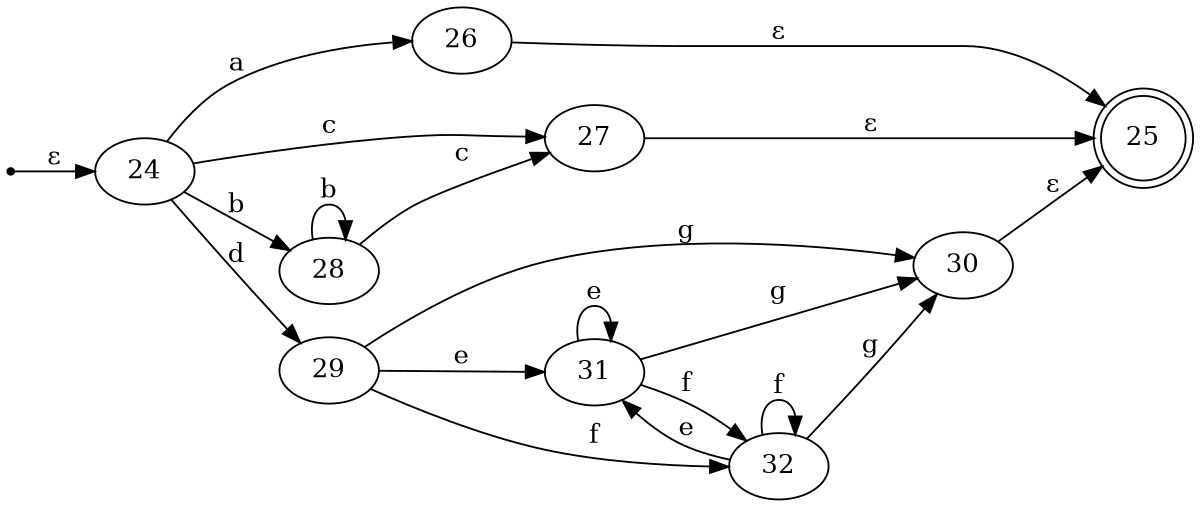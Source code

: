 digraph DFA {
  rankdir=LR;
  size="8,5";

  start [shape=point];
  25 [shape=doublecircle];
  start -> 24 [ label = "ε" ];
  24 -> 26 [ label = "a" ];
  24 -> 27 [ label = "c" ];
  24 -> 28 [ label = "b" ];
  24 -> 29 [ label = "d" ];
  26 -> 25 [ label = "ε" ];
  27 -> 25 [ label = "ε" ];
  28 -> 27 [ label = "c" ];
  28 -> 28 [ label = "b" ];
  29 -> 30 [ label = "g" ];
  29 -> 31 [ label = "e" ];
  29 -> 32 [ label = "f" ];
  30 -> 25 [ label = "ε" ];
  31 -> 30 [ label = "g" ];
  31 -> 31 [ label = "e" ];
  31 -> 32 [ label = "f" ];
  32 -> 30 [ label = "g" ];
  32 -> 31 [ label = "e" ];
  32 -> 32 [ label = "f" ];
}